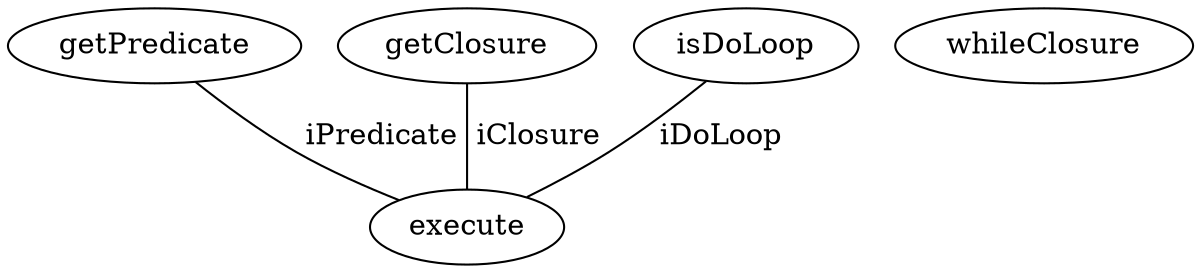 digraph G {
getPredicate;
getClosure;
isDoLoop;
whileClosure;
execute;
getPredicate -> execute [label=" iPredicate", dir=none];
getClosure -> execute [label=" iClosure", dir=none];
isDoLoop -> execute [label=" iDoLoop", dir=none];
}